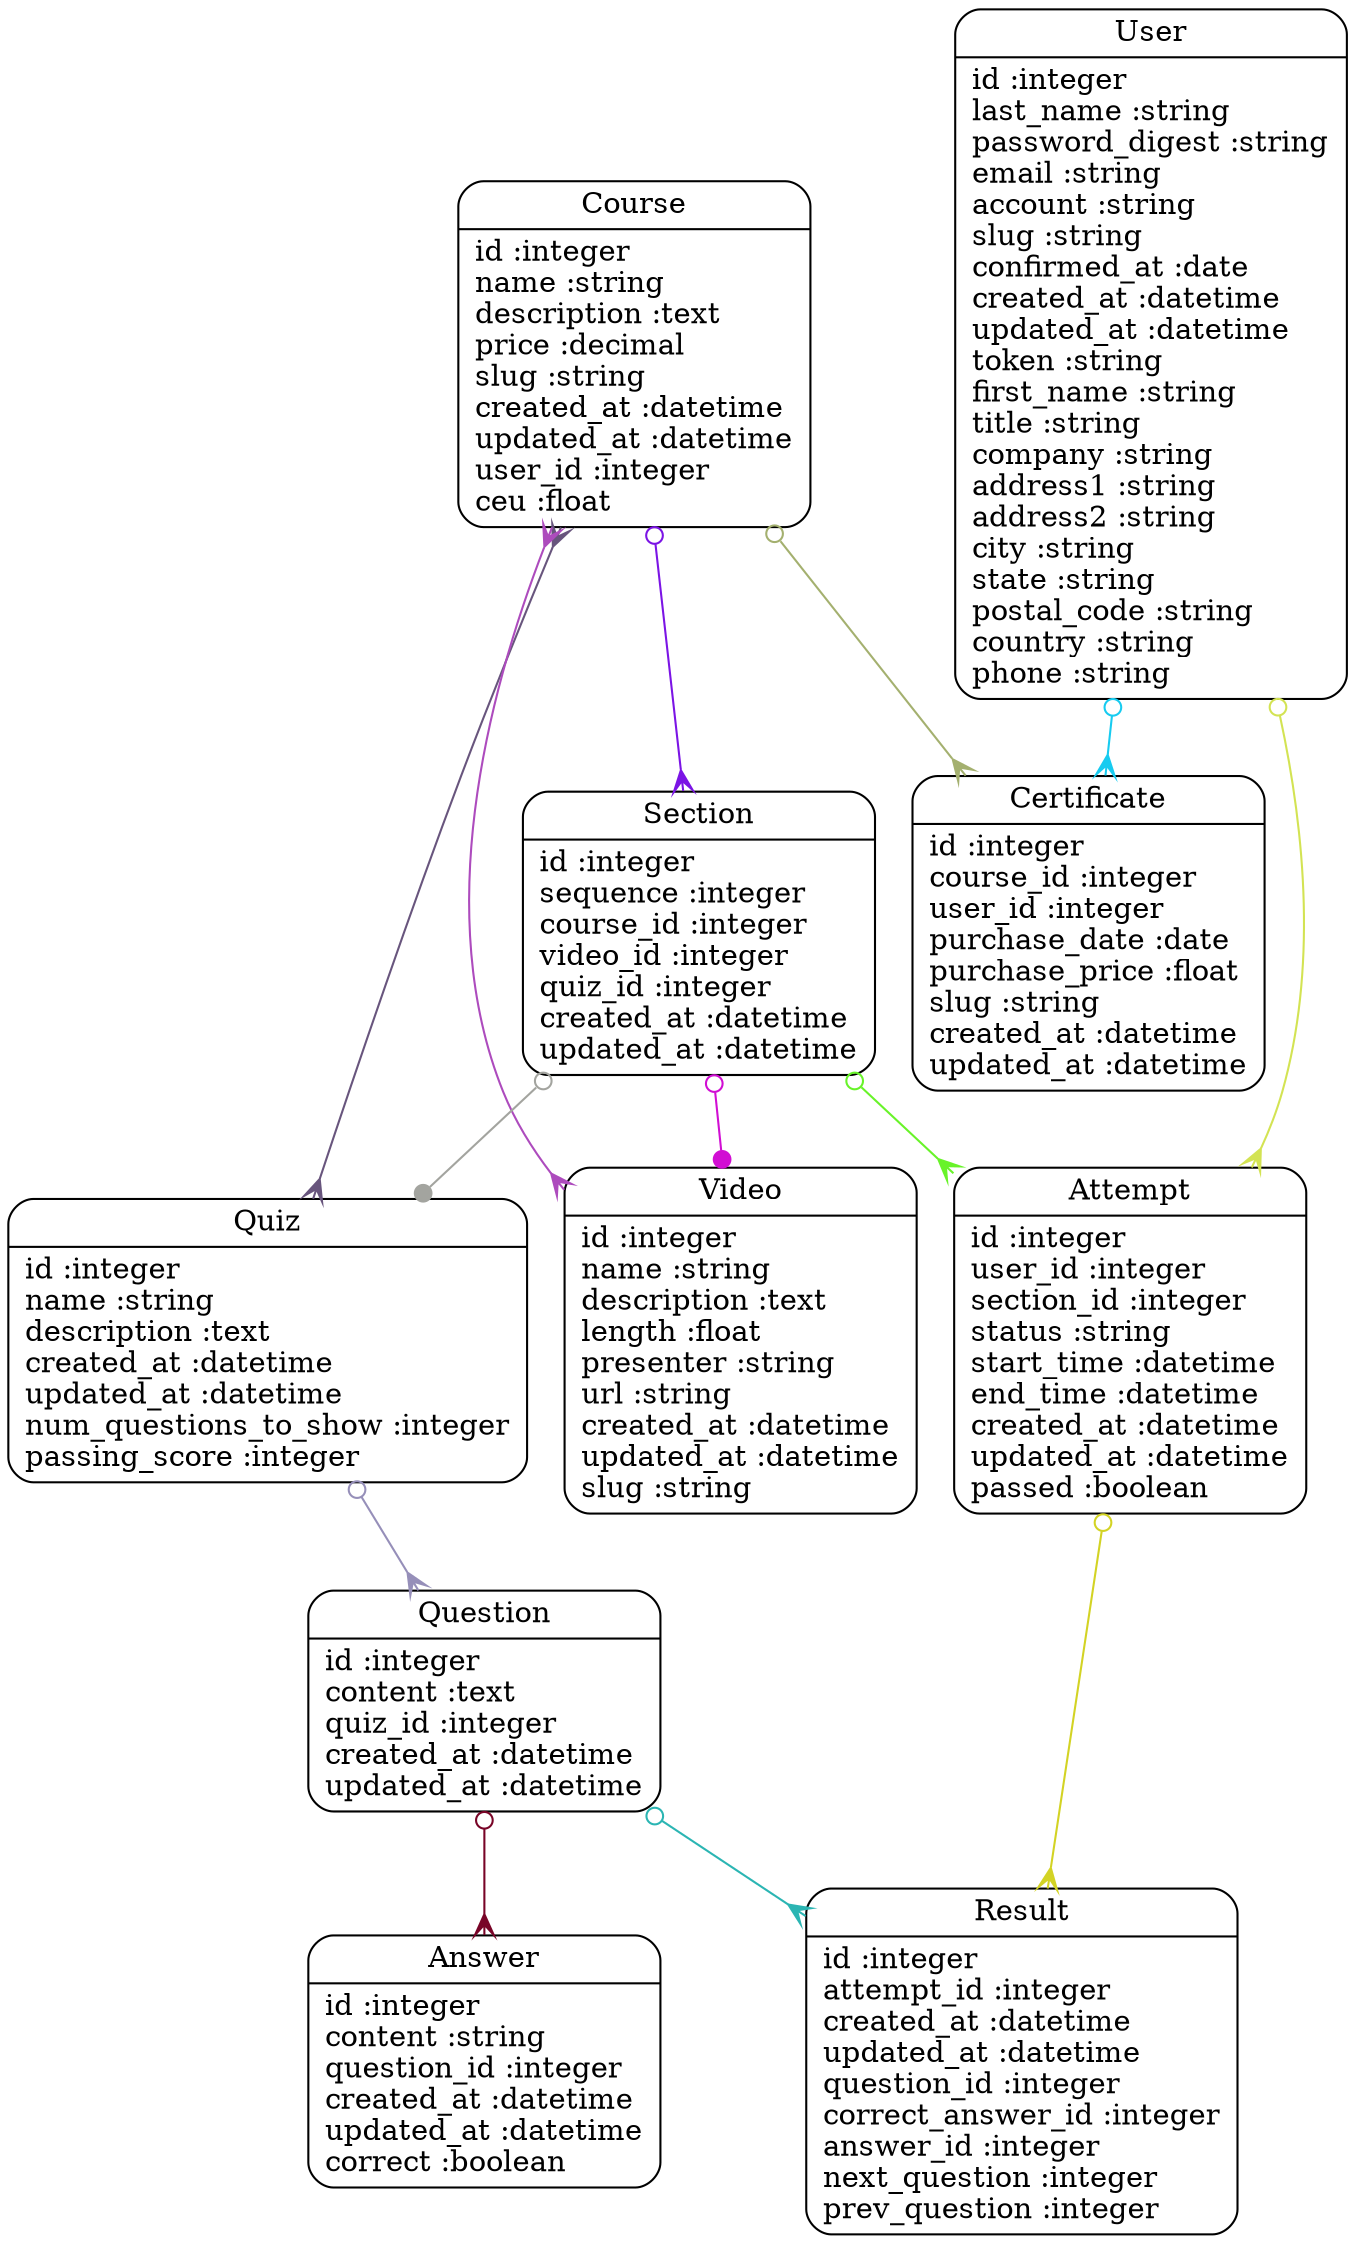 digraph models_diagram {
	graph[overlap=false, splines=true]
	"Answer" [shape=Mrecord, label="{Answer|id :integer\lcontent :string\lquestion_id :integer\lcreated_at :datetime\lupdated_at :datetime\lcorrect :boolean\l}"]
	"Attempt" [shape=Mrecord, label="{Attempt|id :integer\luser_id :integer\lsection_id :integer\lstatus :string\lstart_time :datetime\lend_time :datetime\lcreated_at :datetime\lupdated_at :datetime\lpassed :boolean\l}"]
	"Certificate" [shape=Mrecord, label="{Certificate|id :integer\lcourse_id :integer\luser_id :integer\lpurchase_date :date\lpurchase_price :float\lslug :string\lcreated_at :datetime\lupdated_at :datetime\l}"]
	"Course" [shape=Mrecord, label="{Course|id :integer\lname :string\ldescription :text\lprice :decimal\lslug :string\lcreated_at :datetime\lupdated_at :datetime\luser_id :integer\lceu :float\l}"]
	"Question" [shape=Mrecord, label="{Question|id :integer\lcontent :text\lquiz_id :integer\lcreated_at :datetime\lupdated_at :datetime\l}"]
	"Quiz" [shape=Mrecord, label="{Quiz|id :integer\lname :string\ldescription :text\lcreated_at :datetime\lupdated_at :datetime\lnum_questions_to_show :integer\lpassing_score :integer\l}"]
	"Result" [shape=Mrecord, label="{Result|id :integer\lattempt_id :integer\lcreated_at :datetime\lupdated_at :datetime\lquestion_id :integer\lcorrect_answer_id :integer\lanswer_id :integer\lnext_question :integer\lprev_question :integer\l}"]
	"Section" [shape=Mrecord, label="{Section|id :integer\lsequence :integer\lcourse_id :integer\lvideo_id :integer\lquiz_id :integer\lcreated_at :datetime\lupdated_at :datetime\l}"]
	"User" [shape=Mrecord, label="{User|id :integer\llast_name :string\lpassword_digest :string\lemail :string\laccount :string\lslug :string\lconfirmed_at :date\lcreated_at :datetime\lupdated_at :datetime\ltoken :string\lfirst_name :string\ltitle :string\lcompany :string\laddress1 :string\laddress2 :string\lcity :string\lstate :string\lpostal_code :string\lcountry :string\lphone :string\l}"]
	"Video" [shape=Mrecord, label="{Video|id :integer\lname :string\ldescription :text\llength :float\lpresenter :string\lurl :string\lcreated_at :datetime\lupdated_at :datetime\lslug :string\l}"]
	"Attempt" -> "Result" [arrowtail=odot, arrowhead=crow, dir=both color="#D3D324"]
	"Course" -> "Section" [arrowtail=odot, arrowhead=crow, dir=both color="#7B14E5"]
	"Course" -> "Video" [arrowtail=crow, arrowhead=crow, dir=both color="#AD4BBD"]
	"Course" -> "Quiz" [arrowtail=crow, arrowhead=crow, dir=both color="#68557D"]
	"Course" -> "Certificate" [arrowtail=odot, arrowhead=crow, dir=both color="#A4B06F"]
	"Question" -> "Answer" [arrowtail=odot, arrowhead=crow, dir=both color="#780427"]
	"Question" -> "Result" [arrowtail=odot, arrowhead=crow, dir=both color="#2BB5B3"]
	"Quiz" -> "Question" [arrowtail=odot, arrowhead=crow, dir=both color="#968FB9"]
	"Section" -> "Video" [arrowtail=odot, arrowhead=dot, dir=both color="#D10ED3"]
	"Section" -> "Quiz" [arrowtail=odot, arrowhead=dot, dir=both color="#A3A49F"]
	"Section" -> "Attempt" [arrowtail=odot, arrowhead=crow, dir=both color="#68F329"]
	"User" -> "Certificate" [arrowtail=odot, arrowhead=crow, dir=both color="#17CBF0"]
	"User" -> "Attempt" [arrowtail=odot, arrowhead=crow, dir=both color="#D3E353"]
}
